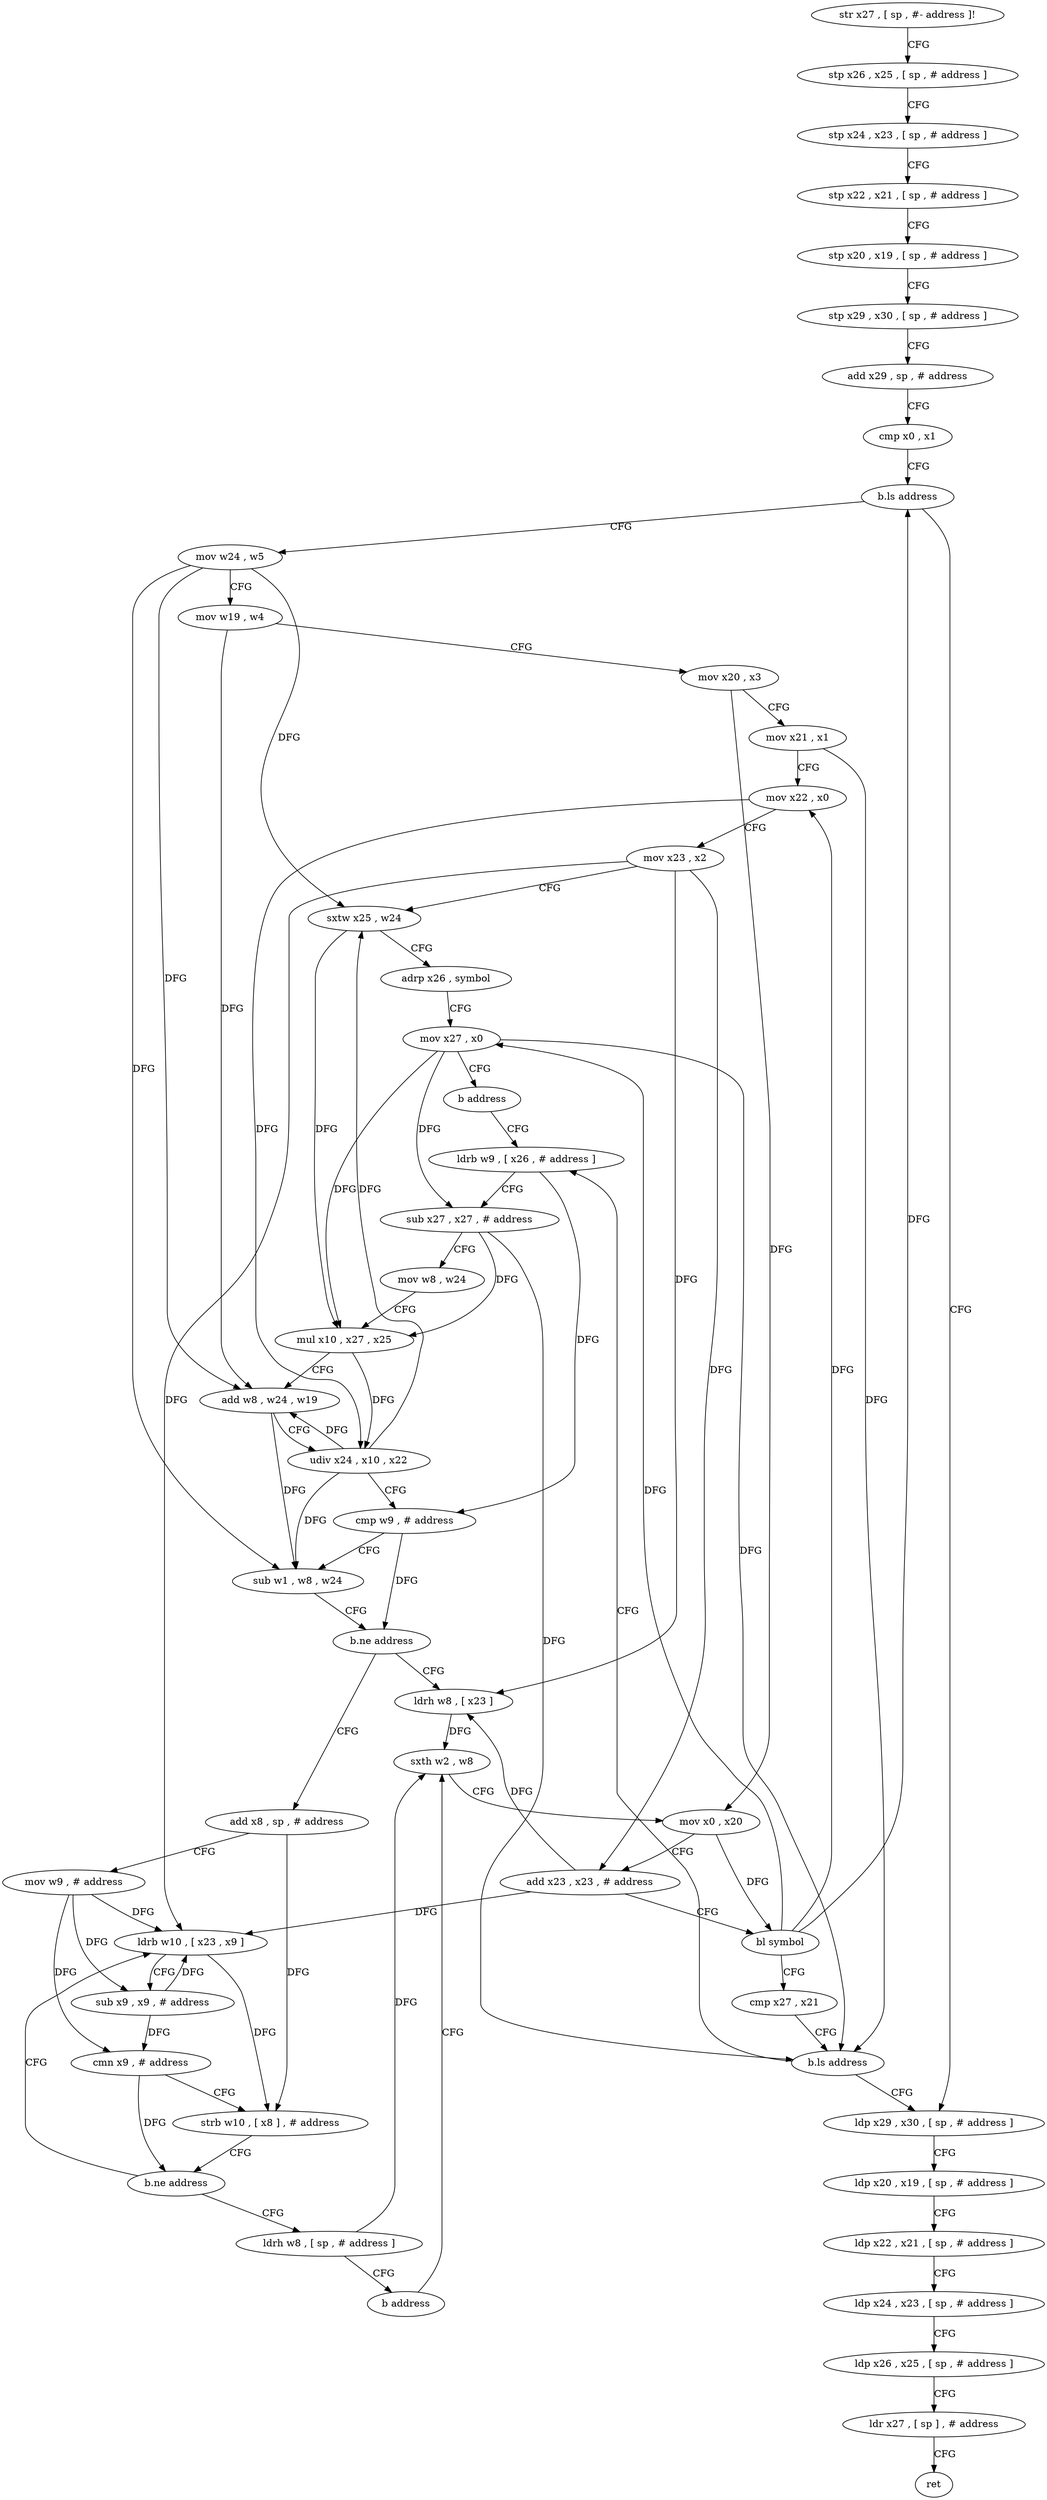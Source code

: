 digraph "func" {
"4209232" [label = "str x27 , [ sp , #- address ]!" ]
"4209236" [label = "stp x26 , x25 , [ sp , # address ]" ]
"4209240" [label = "stp x24 , x23 , [ sp , # address ]" ]
"4209244" [label = "stp x22 , x21 , [ sp , # address ]" ]
"4209248" [label = "stp x20 , x19 , [ sp , # address ]" ]
"4209252" [label = "stp x29 , x30 , [ sp , # address ]" ]
"4209256" [label = "add x29 , sp , # address" ]
"4209260" [label = "cmp x0 , x1" ]
"4209264" [label = "b.ls address" ]
"4209408" [label = "ldp x29 , x30 , [ sp , # address ]" ]
"4209268" [label = "mov w24 , w5" ]
"4209412" [label = "ldp x20 , x19 , [ sp , # address ]" ]
"4209416" [label = "ldp x22 , x21 , [ sp , # address ]" ]
"4209420" [label = "ldp x24 , x23 , [ sp , # address ]" ]
"4209424" [label = "ldp x26 , x25 , [ sp , # address ]" ]
"4209428" [label = "ldr x27 , [ sp ] , # address" ]
"4209432" [label = "ret" ]
"4209272" [label = "mov w19 , w4" ]
"4209276" [label = "mov x20 , x3" ]
"4209280" [label = "mov x21 , x1" ]
"4209284" [label = "mov x22 , x0" ]
"4209288" [label = "mov x23 , x2" ]
"4209292" [label = "sxtw x25 , w24" ]
"4209296" [label = "adrp x26 , symbol" ]
"4209300" [label = "mov x27 , x0" ]
"4209304" [label = "b address" ]
"4209336" [label = "ldrb w9 , [ x26 , # address ]" ]
"4209340" [label = "sub x27 , x27 , # address" ]
"4209344" [label = "mov w8 , w24" ]
"4209348" [label = "mul x10 , x27 , x25" ]
"4209352" [label = "add w8 , w24 , w19" ]
"4209356" [label = "udiv x24 , x10 , x22" ]
"4209360" [label = "cmp w9 , # address" ]
"4209364" [label = "sub w1 , w8 , w24" ]
"4209368" [label = "b.ne address" ]
"4209308" [label = "ldrh w8 , [ x23 ]" ]
"4209372" [label = "add x8 , sp , # address" ]
"4209312" [label = "sxth w2 , w8" ]
"4209376" [label = "mov w9 , # address" ]
"4209380" [label = "ldrb w10 , [ x23 , x9 ]" ]
"4209384" [label = "sub x9 , x9 , # address" ]
"4209388" [label = "cmn x9 , # address" ]
"4209392" [label = "strb w10 , [ x8 ] , # address" ]
"4209396" [label = "b.ne address" ]
"4209400" [label = "ldrh w8 , [ sp , # address ]" ]
"4209404" [label = "b address" ]
"4209316" [label = "mov x0 , x20" ]
"4209320" [label = "add x23 , x23 , # address" ]
"4209324" [label = "bl symbol" ]
"4209328" [label = "cmp x27 , x21" ]
"4209332" [label = "b.ls address" ]
"4209232" -> "4209236" [ label = "CFG" ]
"4209236" -> "4209240" [ label = "CFG" ]
"4209240" -> "4209244" [ label = "CFG" ]
"4209244" -> "4209248" [ label = "CFG" ]
"4209248" -> "4209252" [ label = "CFG" ]
"4209252" -> "4209256" [ label = "CFG" ]
"4209256" -> "4209260" [ label = "CFG" ]
"4209260" -> "4209264" [ label = "CFG" ]
"4209264" -> "4209408" [ label = "CFG" ]
"4209264" -> "4209268" [ label = "CFG" ]
"4209408" -> "4209412" [ label = "CFG" ]
"4209268" -> "4209272" [ label = "CFG" ]
"4209268" -> "4209292" [ label = "DFG" ]
"4209268" -> "4209352" [ label = "DFG" ]
"4209268" -> "4209364" [ label = "DFG" ]
"4209412" -> "4209416" [ label = "CFG" ]
"4209416" -> "4209420" [ label = "CFG" ]
"4209420" -> "4209424" [ label = "CFG" ]
"4209424" -> "4209428" [ label = "CFG" ]
"4209428" -> "4209432" [ label = "CFG" ]
"4209272" -> "4209276" [ label = "CFG" ]
"4209272" -> "4209352" [ label = "DFG" ]
"4209276" -> "4209280" [ label = "CFG" ]
"4209276" -> "4209316" [ label = "DFG" ]
"4209280" -> "4209284" [ label = "CFG" ]
"4209280" -> "4209332" [ label = "DFG" ]
"4209284" -> "4209288" [ label = "CFG" ]
"4209284" -> "4209356" [ label = "DFG" ]
"4209288" -> "4209292" [ label = "CFG" ]
"4209288" -> "4209308" [ label = "DFG" ]
"4209288" -> "4209320" [ label = "DFG" ]
"4209288" -> "4209380" [ label = "DFG" ]
"4209292" -> "4209296" [ label = "CFG" ]
"4209292" -> "4209348" [ label = "DFG" ]
"4209296" -> "4209300" [ label = "CFG" ]
"4209300" -> "4209304" [ label = "CFG" ]
"4209300" -> "4209340" [ label = "DFG" ]
"4209300" -> "4209348" [ label = "DFG" ]
"4209300" -> "4209332" [ label = "DFG" ]
"4209304" -> "4209336" [ label = "CFG" ]
"4209336" -> "4209340" [ label = "CFG" ]
"4209336" -> "4209360" [ label = "DFG" ]
"4209340" -> "4209344" [ label = "CFG" ]
"4209340" -> "4209348" [ label = "DFG" ]
"4209340" -> "4209332" [ label = "DFG" ]
"4209344" -> "4209348" [ label = "CFG" ]
"4209348" -> "4209352" [ label = "CFG" ]
"4209348" -> "4209356" [ label = "DFG" ]
"4209352" -> "4209356" [ label = "CFG" ]
"4209352" -> "4209364" [ label = "DFG" ]
"4209356" -> "4209360" [ label = "CFG" ]
"4209356" -> "4209292" [ label = "DFG" ]
"4209356" -> "4209352" [ label = "DFG" ]
"4209356" -> "4209364" [ label = "DFG" ]
"4209360" -> "4209364" [ label = "CFG" ]
"4209360" -> "4209368" [ label = "DFG" ]
"4209364" -> "4209368" [ label = "CFG" ]
"4209368" -> "4209308" [ label = "CFG" ]
"4209368" -> "4209372" [ label = "CFG" ]
"4209308" -> "4209312" [ label = "DFG" ]
"4209372" -> "4209376" [ label = "CFG" ]
"4209372" -> "4209392" [ label = "DFG" ]
"4209312" -> "4209316" [ label = "CFG" ]
"4209376" -> "4209380" [ label = "DFG" ]
"4209376" -> "4209384" [ label = "DFG" ]
"4209376" -> "4209388" [ label = "DFG" ]
"4209380" -> "4209384" [ label = "CFG" ]
"4209380" -> "4209392" [ label = "DFG" ]
"4209384" -> "4209388" [ label = "DFG" ]
"4209384" -> "4209380" [ label = "DFG" ]
"4209388" -> "4209392" [ label = "CFG" ]
"4209388" -> "4209396" [ label = "DFG" ]
"4209392" -> "4209396" [ label = "CFG" ]
"4209396" -> "4209380" [ label = "CFG" ]
"4209396" -> "4209400" [ label = "CFG" ]
"4209400" -> "4209404" [ label = "CFG" ]
"4209400" -> "4209312" [ label = "DFG" ]
"4209404" -> "4209312" [ label = "CFG" ]
"4209316" -> "4209320" [ label = "CFG" ]
"4209316" -> "4209324" [ label = "DFG" ]
"4209320" -> "4209324" [ label = "CFG" ]
"4209320" -> "4209308" [ label = "DFG" ]
"4209320" -> "4209380" [ label = "DFG" ]
"4209324" -> "4209328" [ label = "CFG" ]
"4209324" -> "4209284" [ label = "DFG" ]
"4209324" -> "4209300" [ label = "DFG" ]
"4209324" -> "4209264" [ label = "DFG" ]
"4209328" -> "4209332" [ label = "CFG" ]
"4209332" -> "4209408" [ label = "CFG" ]
"4209332" -> "4209336" [ label = "CFG" ]
}
